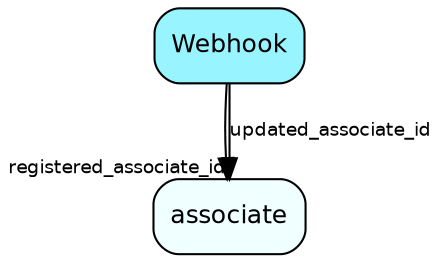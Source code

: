 digraph Webhook  {
node [shape = box style="rounded, filled" fontname = "Helvetica" fontsize = "12" ]
edge [fontname = "Helvetica" fontsize = "9"]

Webhook[fillcolor = "cadetblue1"]
associate[fillcolor = "azure1"]
Webhook -> associate [headlabel = "registered_associate_id"]
Webhook -> associate [label = "updated_associate_id"]
}
